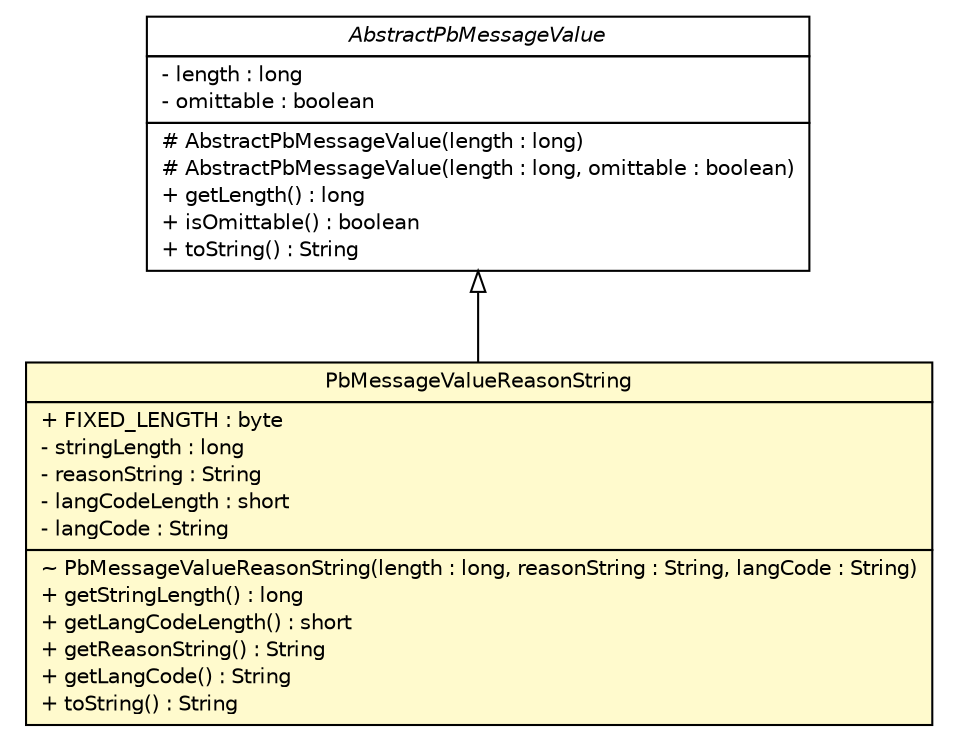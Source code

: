 #!/usr/local/bin/dot
#
# Class diagram 
# Generated by UMLGraph version R5_6 (http://www.umlgraph.org/)
#

digraph G {
	edge [fontname="Helvetica",fontsize=10,labelfontname="Helvetica",labelfontsize=10];
	node [fontname="Helvetica",fontsize=10,shape=plaintext];
	nodesep=0.25;
	ranksep=0.5;
	// org.ietf.nea.pb.message.PbMessageValueReasonString
	c125432 [label=<<table title="org.ietf.nea.pb.message.PbMessageValueReasonString" border="0" cellborder="1" cellspacing="0" cellpadding="2" port="p" bgcolor="lemonChiffon" href="./PbMessageValueReasonString.html">
		<tr><td><table border="0" cellspacing="0" cellpadding="1">
<tr><td align="center" balign="center"> PbMessageValueReasonString </td></tr>
		</table></td></tr>
		<tr><td><table border="0" cellspacing="0" cellpadding="1">
<tr><td align="left" balign="left"> + FIXED_LENGTH : byte </td></tr>
<tr><td align="left" balign="left"> - stringLength : long </td></tr>
<tr><td align="left" balign="left"> - reasonString : String </td></tr>
<tr><td align="left" balign="left"> - langCodeLength : short </td></tr>
<tr><td align="left" balign="left"> - langCode : String </td></tr>
		</table></td></tr>
		<tr><td><table border="0" cellspacing="0" cellpadding="1">
<tr><td align="left" balign="left"> ~ PbMessageValueReasonString(length : long, reasonString : String, langCode : String) </td></tr>
<tr><td align="left" balign="left"> + getStringLength() : long </td></tr>
<tr><td align="left" balign="left"> + getLangCodeLength() : short </td></tr>
<tr><td align="left" balign="left"> + getReasonString() : String </td></tr>
<tr><td align="left" balign="left"> + getLangCode() : String </td></tr>
<tr><td align="left" balign="left"> + toString() : String </td></tr>
		</table></td></tr>
		</table>>, URL="./PbMessageValueReasonString.html", fontname="Helvetica", fontcolor="black", fontsize=10.0];
	// org.ietf.nea.pb.message.AbstractPbMessageValue
	c125433 [label=<<table title="org.ietf.nea.pb.message.AbstractPbMessageValue" border="0" cellborder="1" cellspacing="0" cellpadding="2" port="p" href="./AbstractPbMessageValue.html">
		<tr><td><table border="0" cellspacing="0" cellpadding="1">
<tr><td align="center" balign="center"><font face="Helvetica-Oblique"> AbstractPbMessageValue </font></td></tr>
		</table></td></tr>
		<tr><td><table border="0" cellspacing="0" cellpadding="1">
<tr><td align="left" balign="left"> - length : long </td></tr>
<tr><td align="left" balign="left"> - omittable : boolean </td></tr>
		</table></td></tr>
		<tr><td><table border="0" cellspacing="0" cellpadding="1">
<tr><td align="left" balign="left"> # AbstractPbMessageValue(length : long) </td></tr>
<tr><td align="left" balign="left"> # AbstractPbMessageValue(length : long, omittable : boolean) </td></tr>
<tr><td align="left" balign="left"> + getLength() : long </td></tr>
<tr><td align="left" balign="left"> + isOmittable() : boolean </td></tr>
<tr><td align="left" balign="left"> + toString() : String </td></tr>
		</table></td></tr>
		</table>>, URL="./AbstractPbMessageValue.html", fontname="Helvetica", fontcolor="black", fontsize=10.0];
	//org.ietf.nea.pb.message.PbMessageValueReasonString extends org.ietf.nea.pb.message.AbstractPbMessageValue
	c125433:p -> c125432:p [dir=back,arrowtail=empty];
}

